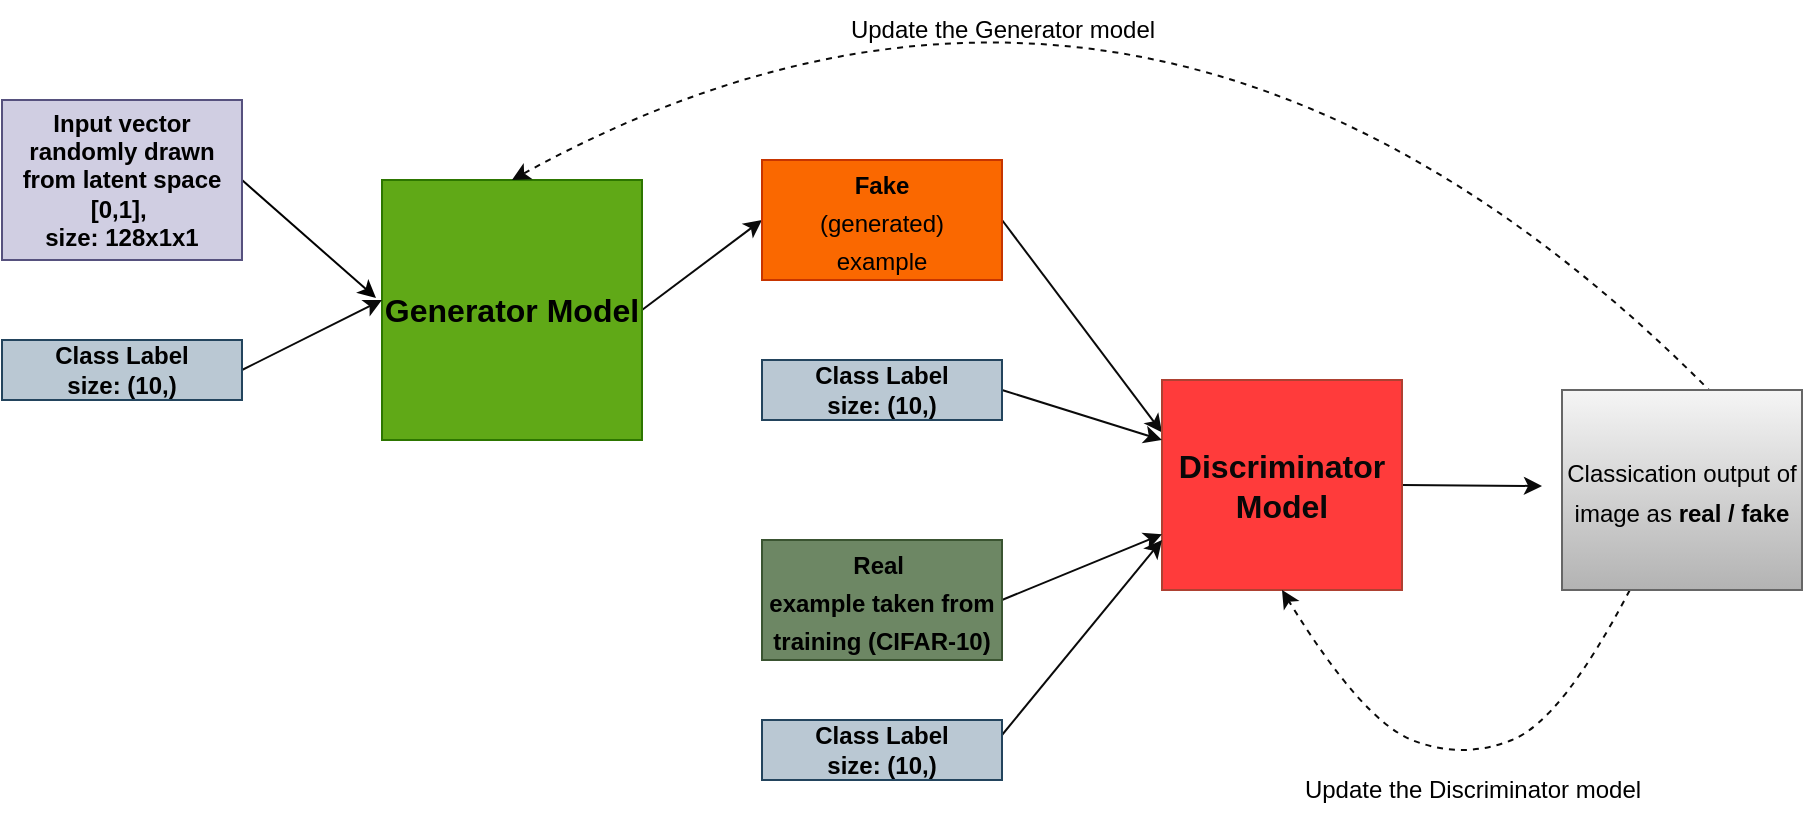 <mxfile>
    <diagram id="pEcJGNHimPJgdYl-UJ0s" name="Page-1">
        <mxGraphModel dx="1130" dy="809" grid="1" gridSize="10" guides="1" tooltips="1" connect="1" arrows="1" fold="1" page="1" pageScale="1" pageWidth="1100" pageHeight="850" math="0" shadow="0">
            <root>
                <mxCell id="0"/>
                <mxCell id="1" parent="0"/>
                <mxCell id="22" style="edgeStyle=none;html=1;exitX=1;exitY=0.5;exitDx=0;exitDy=0;entryX=0;entryY=0.5;entryDx=0;entryDy=0;strokeColor=#0A0A0A;fontSize=12;fontColor=#000000;" parent="1" source="2" target="5" edge="1">
                    <mxGeometry relative="1" as="geometry"/>
                </mxCell>
                <mxCell id="2" value="&lt;font size=&quot;1&quot; style=&quot;&quot; color=&quot;#000000&quot;&gt;&lt;b style=&quot;font-size: 16px;&quot;&gt;Generator Model&lt;/b&gt;&lt;/font&gt;" style="whiteSpace=wrap;html=1;fillColor=#60a917;fontColor=#ffffff;strokeColor=#2D7600;" parent="1" vertex="1">
                    <mxGeometry x="250" y="220" width="130" height="130" as="geometry"/>
                </mxCell>
                <mxCell id="24" style="edgeStyle=none;html=1;exitX=1;exitY=0.5;exitDx=0;exitDy=0;entryX=0;entryY=0.25;entryDx=0;entryDy=0;strokeColor=#0A0A0A;fontSize=16;fontColor=#080808;" parent="1" source="5" target="6" edge="1">
                    <mxGeometry relative="1" as="geometry"/>
                </mxCell>
                <mxCell id="5" value="&lt;font style=&quot;font-size: 12px;&quot;&gt;&lt;b&gt;Fake&lt;/b&gt;&lt;br&gt;(generated)&lt;br&gt;example&lt;br&gt;&lt;/font&gt;" style="whiteSpace=wrap;html=1;fontSize=16;fontColor=#000000;fillColor=#fa6800;strokeColor=#C73500;" parent="1" vertex="1">
                    <mxGeometry x="440" y="210" width="120" height="60" as="geometry"/>
                </mxCell>
                <mxCell id="28" style="edgeStyle=none;html=1;exitX=1;exitY=0.5;exitDx=0;exitDy=0;strokeColor=#0A0A0A;fontSize=16;fontColor=#080808;" parent="1" source="6" edge="1">
                    <mxGeometry relative="1" as="geometry">
                        <mxPoint x="830" y="373" as="targetPoint"/>
                    </mxGeometry>
                </mxCell>
                <mxCell id="6" value="&lt;b&gt;&lt;font color=&quot;#080808&quot;&gt;Discriminator Model&lt;/font&gt;&lt;/b&gt;" style="whiteSpace=wrap;html=1;fontSize=16;fillColor=#FF3B3B;strokeColor=#ae4132;" parent="1" vertex="1">
                    <mxGeometry x="640" y="320" width="120" height="105" as="geometry"/>
                </mxCell>
                <mxCell id="26" style="edgeStyle=none;html=1;exitX=1;exitY=0.5;exitDx=0;exitDy=0;strokeColor=#0A0A0A;fontSize=16;fontColor=#080808;" parent="1" source="7" target="6" edge="1">
                    <mxGeometry relative="1" as="geometry"/>
                </mxCell>
                <mxCell id="7" value="&lt;font style=&quot;font-size: 12px;&quot; color=&quot;#000000&quot;&gt;&lt;b&gt;Real&amp;nbsp;&lt;br&gt;example taken from training (CIFAR-10)&lt;/b&gt;&lt;/font&gt;" style="whiteSpace=wrap;html=1;fontSize=16;fontColor=#ffffff;fillColor=#6d8764;strokeColor=#3A5431;" parent="1" vertex="1">
                    <mxGeometry x="440" y="400" width="120" height="60" as="geometry"/>
                </mxCell>
                <mxCell id="18" style="edgeStyle=none;html=1;exitX=1;exitY=0.5;exitDx=0;exitDy=0;entryX=-0.023;entryY=0.454;entryDx=0;entryDy=0;entryPerimeter=0;fontColor=#000000;strokeColor=#000000;" parent="1" source="16" target="2" edge="1">
                    <mxGeometry relative="1" as="geometry"/>
                </mxCell>
                <mxCell id="16" value="&lt;font color=&quot;#000000&quot;&gt;&lt;b&gt;Input vector randomly drawn from latent space [0,1],&amp;nbsp;&lt;br&gt;size: 128x1x1&lt;/b&gt;&lt;br&gt;&lt;/font&gt;" style="whiteSpace=wrap;html=1;fillColor=#d0cee2;strokeColor=#56517e;" parent="1" vertex="1">
                    <mxGeometry x="60" y="180" width="120" height="80" as="geometry"/>
                </mxCell>
                <mxCell id="19" style="edgeStyle=none;html=1;exitX=1;exitY=0.5;exitDx=0;exitDy=0;fontColor=#000000;strokeColor=#0A0A0A;" parent="1" source="17" edge="1">
                    <mxGeometry relative="1" as="geometry">
                        <mxPoint x="250" y="280" as="targetPoint"/>
                    </mxGeometry>
                </mxCell>
                <mxCell id="17" value="&lt;font color=&quot;#000000&quot;&gt;&lt;b&gt;Class Label&lt;br&gt;size: (10,)&lt;br&gt;&lt;/b&gt;&lt;/font&gt;" style="whiteSpace=wrap;html=1;fillColor=#bac8d3;strokeColor=#23445d;" parent="1" vertex="1">
                    <mxGeometry x="60" y="300" width="120" height="30" as="geometry"/>
                </mxCell>
                <mxCell id="25" style="edgeStyle=none;html=1;exitX=1;exitY=0.5;exitDx=0;exitDy=0;strokeColor=#0A0A0A;fontSize=16;fontColor=#080808;" parent="1" source="21" edge="1">
                    <mxGeometry relative="1" as="geometry">
                        <mxPoint x="640" y="350" as="targetPoint"/>
                    </mxGeometry>
                </mxCell>
                <mxCell id="21" value="&lt;font color=&quot;#000000&quot;&gt;&lt;b&gt;Class Label&lt;br&gt;size: (10,)&lt;br&gt;&lt;/b&gt;&lt;/font&gt;" style="whiteSpace=wrap;html=1;fillColor=#bac8d3;strokeColor=#23445d;" parent="1" vertex="1">
                    <mxGeometry x="440" y="310" width="120" height="30" as="geometry"/>
                </mxCell>
                <mxCell id="27" style="edgeStyle=none;html=1;exitX=1;exitY=0.25;exitDx=0;exitDy=0;strokeColor=#0A0A0A;fontSize=16;fontColor=#080808;" parent="1" source="23" edge="1">
                    <mxGeometry relative="1" as="geometry">
                        <mxPoint x="640" y="400" as="targetPoint"/>
                    </mxGeometry>
                </mxCell>
                <mxCell id="23" value="&lt;font color=&quot;#000000&quot;&gt;&lt;b&gt;Class Label&lt;br&gt;size: (10,)&lt;br&gt;&lt;/b&gt;&lt;/font&gt;" style="whiteSpace=wrap;html=1;fillColor=#bac8d3;strokeColor=#23445d;" parent="1" vertex="1">
                    <mxGeometry x="440" y="490" width="120" height="30" as="geometry"/>
                </mxCell>
                <mxCell id="30" style="edgeStyle=none;html=1;entryX=0.5;entryY=1;entryDx=0;entryDy=0;strokeColor=#0A0A0A;fontSize=12;fontColor=#000000;curved=1;dashed=1;" parent="1" source="29" target="6" edge="1">
                    <mxGeometry relative="1" as="geometry">
                        <Array as="points">
                            <mxPoint x="840" y="490"/>
                            <mxPoint x="790" y="510"/>
                            <mxPoint x="740" y="490"/>
                        </Array>
                    </mxGeometry>
                </mxCell>
                <mxCell id="31" style="edgeStyle=none;curved=1;html=1;exitX=1;exitY=0.5;exitDx=0;exitDy=0;entryX=0.5;entryY=0;entryDx=0;entryDy=0;dashed=1;strokeColor=#0A0A0A;fontSize=12;fontColor=#000000;" parent="1" source="29" target="2" edge="1">
                    <mxGeometry relative="1" as="geometry">
                        <Array as="points">
                            <mxPoint x="660" y="30"/>
                        </Array>
                    </mxGeometry>
                </mxCell>
                <mxCell id="29" value="&lt;font style=&quot;font-size: 12px;&quot; color=&quot;#000000&quot;&gt;Classication output of image as&lt;b&gt; real / fake&lt;/b&gt;&lt;/font&gt;" style="whiteSpace=wrap;html=1;fontSize=16;fillColor=#f5f5f5;gradientColor=#b3b3b3;strokeColor=#666666;" parent="1" vertex="1">
                    <mxGeometry x="840" y="325" width="120" height="100" as="geometry"/>
                </mxCell>
                <mxCell id="32" value="Update the Generator model" style="text;html=1;align=center;verticalAlign=middle;resizable=0;points=[];autosize=1;strokeColor=none;fillColor=none;fontSize=12;fontColor=#000000;" parent="1" vertex="1">
                    <mxGeometry x="470" y="130" width="180" height="30" as="geometry"/>
                </mxCell>
                <mxCell id="34" value="Update the Discriminator model" style="text;html=1;align=center;verticalAlign=middle;resizable=0;points=[];autosize=1;strokeColor=none;fillColor=none;fontSize=12;fontColor=#000000;" parent="1" vertex="1">
                    <mxGeometry x="700" y="510" width="190" height="30" as="geometry"/>
                </mxCell>
            </root>
        </mxGraphModel>
    </diagram>
    <diagram id="brApt0ObwaN7PtSocjIi" name="Page-2">
        <mxGraphModel dx="1130" dy="809" grid="1" gridSize="10" guides="1" tooltips="1" connect="1" arrows="1" fold="1" page="1" pageScale="1" pageWidth="850" pageHeight="1100" math="0" shadow="0">
            <root>
                <mxCell id="0"/>
                <mxCell id="1" parent="0"/>
            </root>
        </mxGraphModel>
    </diagram>
</mxfile>